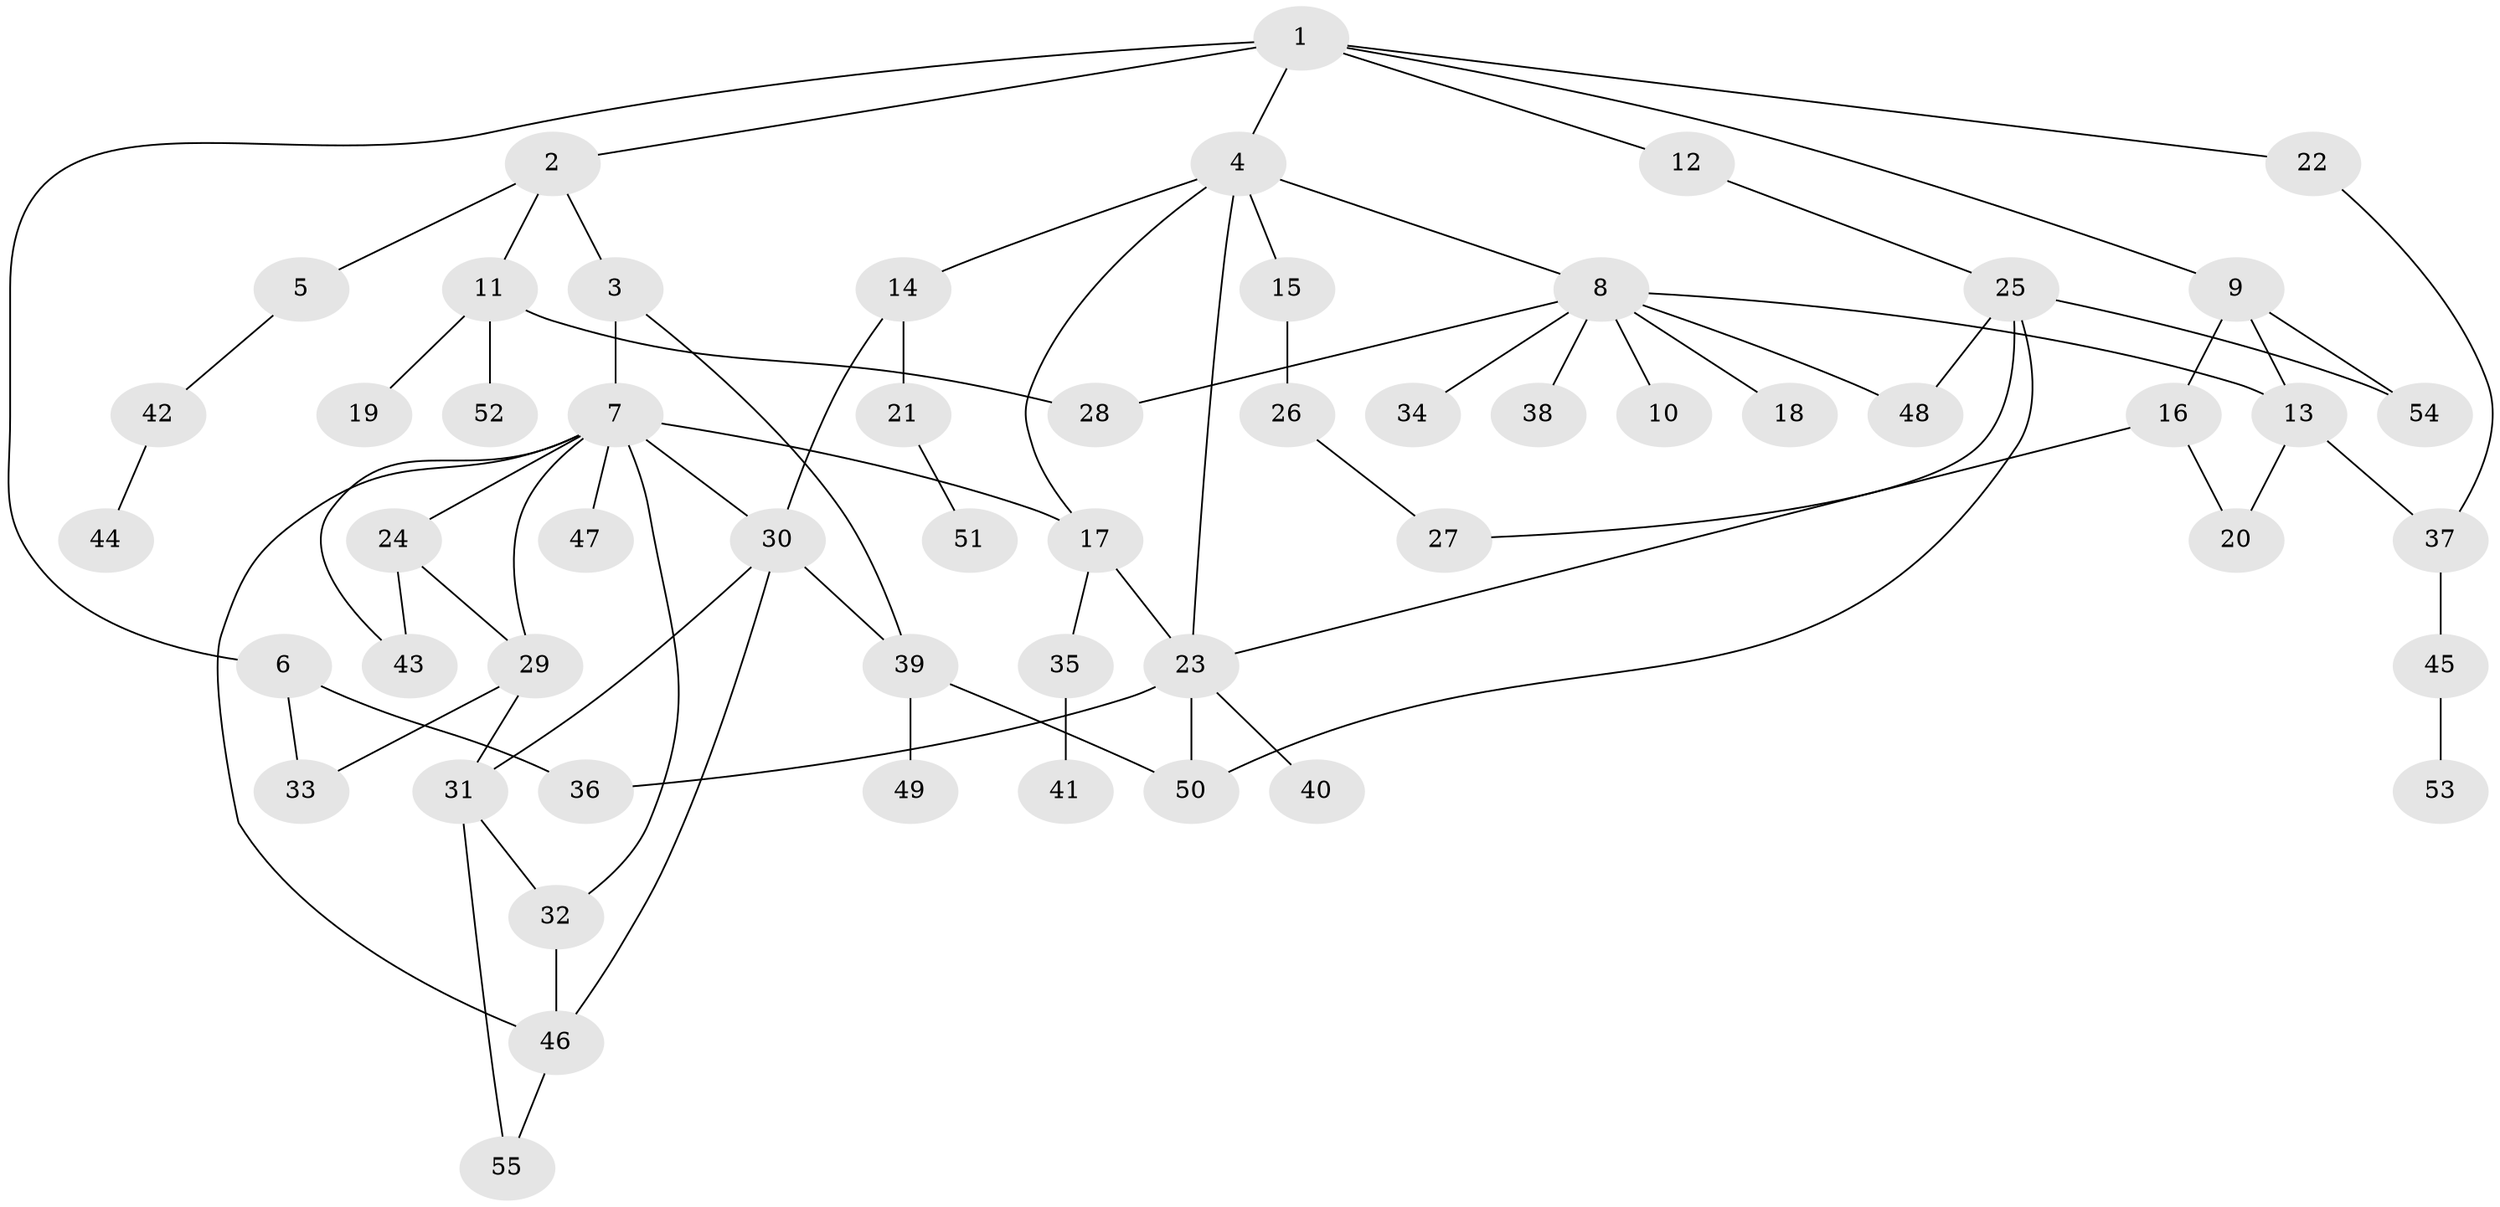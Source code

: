 // coarse degree distribution, {6: 0.07692307692307693, 4: 0.1282051282051282, 3: 0.23076923076923078, 2: 0.15384615384615385, 5: 0.05128205128205128, 8: 0.02564102564102564, 7: 0.02564102564102564, 1: 0.3076923076923077}
// Generated by graph-tools (version 1.1) at 2025/36/03/04/25 23:36:05]
// undirected, 55 vertices, 77 edges
graph export_dot {
  node [color=gray90,style=filled];
  1;
  2;
  3;
  4;
  5;
  6;
  7;
  8;
  9;
  10;
  11;
  12;
  13;
  14;
  15;
  16;
  17;
  18;
  19;
  20;
  21;
  22;
  23;
  24;
  25;
  26;
  27;
  28;
  29;
  30;
  31;
  32;
  33;
  34;
  35;
  36;
  37;
  38;
  39;
  40;
  41;
  42;
  43;
  44;
  45;
  46;
  47;
  48;
  49;
  50;
  51;
  52;
  53;
  54;
  55;
  1 -- 2;
  1 -- 4;
  1 -- 6;
  1 -- 9;
  1 -- 12;
  1 -- 22;
  2 -- 3;
  2 -- 5;
  2 -- 11;
  3 -- 7;
  3 -- 39;
  4 -- 8;
  4 -- 14;
  4 -- 15;
  4 -- 23;
  4 -- 17;
  5 -- 42;
  6 -- 33;
  6 -- 36;
  7 -- 17;
  7 -- 24;
  7 -- 30;
  7 -- 32;
  7 -- 46;
  7 -- 47;
  7 -- 43;
  7 -- 29;
  8 -- 10;
  8 -- 18;
  8 -- 28;
  8 -- 34;
  8 -- 38;
  8 -- 48;
  8 -- 13;
  9 -- 13;
  9 -- 16;
  9 -- 54;
  11 -- 19;
  11 -- 52;
  11 -- 28;
  12 -- 25;
  13 -- 37;
  13 -- 20;
  14 -- 21;
  14 -- 30;
  15 -- 26;
  16 -- 20;
  16 -- 23;
  17 -- 35;
  17 -- 23;
  21 -- 51;
  22 -- 37;
  23 -- 36;
  23 -- 40;
  23 -- 50;
  24 -- 29;
  24 -- 43;
  25 -- 54;
  25 -- 50;
  25 -- 48;
  25 -- 27;
  26 -- 27;
  29 -- 33;
  29 -- 31;
  30 -- 31;
  30 -- 46;
  30 -- 39;
  31 -- 55;
  31 -- 32;
  32 -- 46;
  35 -- 41;
  37 -- 45;
  39 -- 49;
  39 -- 50;
  42 -- 44;
  45 -- 53;
  46 -- 55;
}
